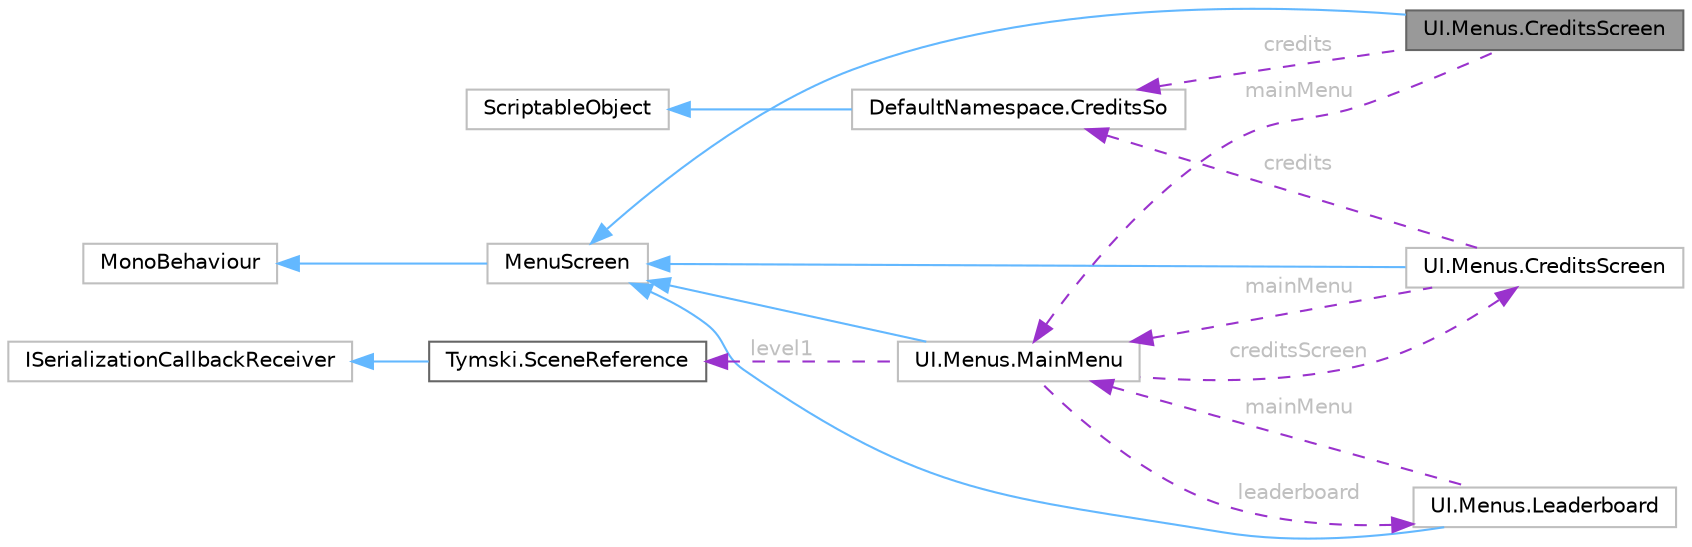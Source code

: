 digraph "UI.Menus.CreditsScreen"
{
 // LATEX_PDF_SIZE
  bgcolor="transparent";
  edge [fontname=Helvetica,fontsize=10,labelfontname=Helvetica,labelfontsize=10];
  node [fontname=Helvetica,fontsize=10,shape=box,height=0.2,width=0.4];
  rankdir="LR";
  Node1 [id="Node000001",label="UI.Menus.CreditsScreen",height=0.2,width=0.4,color="gray40", fillcolor="grey60", style="filled", fontcolor="black",tooltip=" "];
  Node2 -> Node1 [id="edge31_Node000001_Node000002",dir="back",color="steelblue1",style="solid",tooltip=" "];
  Node2 [id="Node000002",label="MenuScreen",height=0.2,width=0.4,color="grey75", fillcolor="white", style="filled",URL="$class_u_i_1_1_menus_1_1_menu_screen.html",tooltip=" "];
  Node3 -> Node2 [id="edge32_Node000002_Node000003",dir="back",color="steelblue1",style="solid",tooltip=" "];
  Node3 [id="Node000003",label="MonoBehaviour",height=0.2,width=0.4,color="grey75", fillcolor="white", style="filled",tooltip=" "];
  Node4 -> Node1 [id="edge33_Node000001_Node000004",dir="back",color="darkorchid3",style="dashed",tooltip=" ",label=" credits",fontcolor="grey" ];
  Node4 [id="Node000004",label="DefaultNamespace.CreditsSo",height=0.2,width=0.4,color="grey75", fillcolor="white", style="filled",URL="$class_default_namespace_1_1_credits_so.html",tooltip=" "];
  Node5 -> Node4 [id="edge34_Node000004_Node000005",dir="back",color="steelblue1",style="solid",tooltip=" "];
  Node5 [id="Node000005",label="ScriptableObject",height=0.2,width=0.4,color="grey75", fillcolor="white", style="filled",tooltip=" "];
  Node6 -> Node1 [id="edge35_Node000001_Node000006",dir="back",color="darkorchid3",style="dashed",tooltip=" ",label=" mainMenu",fontcolor="grey" ];
  Node6 [id="Node000006",label="UI.Menus.MainMenu",height=0.2,width=0.4,color="grey75", fillcolor="white", style="filled",URL="$class_u_i_1_1_menus_1_1_main_menu.html",tooltip=" "];
  Node2 -> Node6 [id="edge36_Node000006_Node000002",dir="back",color="steelblue1",style="solid",tooltip=" "];
  Node7 -> Node6 [id="edge37_Node000006_Node000007",dir="back",color="darkorchid3",style="dashed",tooltip=" ",label=" level1",fontcolor="grey" ];
  Node7 [id="Node000007",label="Tymski.SceneReference",height=0.2,width=0.4,color="gray40", fillcolor="white", style="filled",URL="$class_tymski_1_1_scene_reference.html",tooltip="A wrapper that provides the means to safely serialize Scene Asset References."];
  Node8 -> Node7 [id="edge38_Node000007_Node000008",dir="back",color="steelblue1",style="solid",tooltip=" "];
  Node8 [id="Node000008",label="ISerializationCallbackReceiver",height=0.2,width=0.4,color="grey75", fillcolor="white", style="filled",tooltip=" "];
  Node9 -> Node6 [id="edge39_Node000006_Node000009",dir="back",color="darkorchid3",style="dashed",tooltip=" ",label=" creditsScreen",fontcolor="grey" ];
  Node9 [id="Node000009",label="UI.Menus.CreditsScreen",height=0.2,width=0.4,color="grey75", fillcolor="white", style="filled",URL="$class_u_i_1_1_menus_1_1_credits_screen.html",tooltip=" "];
  Node2 -> Node9 [id="edge40_Node000009_Node000002",dir="back",color="steelblue1",style="solid",tooltip=" "];
  Node4 -> Node9 [id="edge41_Node000009_Node000004",dir="back",color="darkorchid3",style="dashed",tooltip=" ",label=" credits",fontcolor="grey" ];
  Node6 -> Node9 [id="edge42_Node000009_Node000006",dir="back",color="darkorchid3",style="dashed",tooltip=" ",label=" mainMenu",fontcolor="grey" ];
  Node10 -> Node6 [id="edge43_Node000006_Node000010",dir="back",color="darkorchid3",style="dashed",tooltip=" ",label=" leaderboard",fontcolor="grey" ];
  Node10 [id="Node000010",label="UI.Menus.Leaderboard",height=0.2,width=0.4,color="grey75", fillcolor="white", style="filled",URL="$class_u_i_1_1_menus_1_1_leaderboard.html",tooltip=" "];
  Node2 -> Node10 [id="edge44_Node000010_Node000002",dir="back",color="steelblue1",style="solid",tooltip=" "];
  Node6 -> Node10 [id="edge45_Node000010_Node000006",dir="back",color="darkorchid3",style="dashed",tooltip=" ",label=" mainMenu",fontcolor="grey" ];
}
